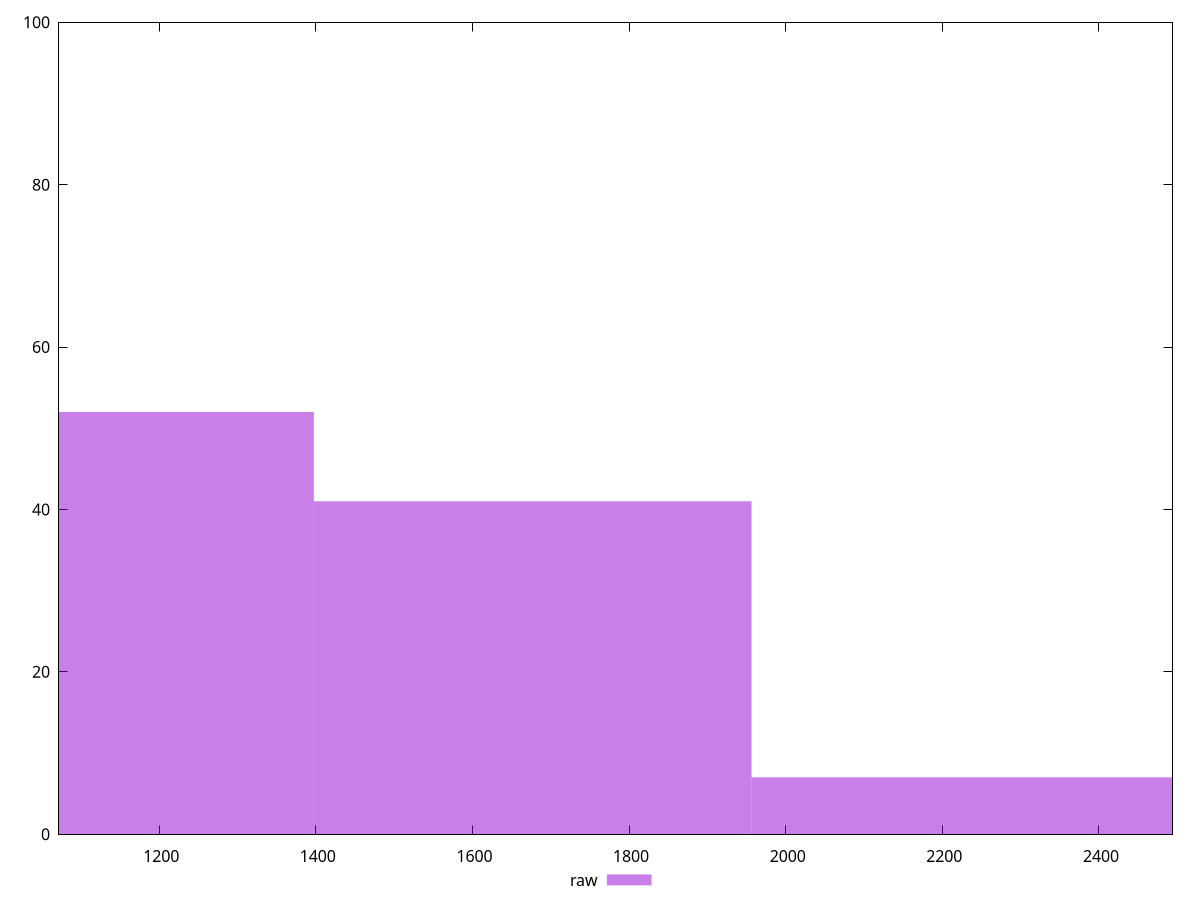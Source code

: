 reset

$raw <<EOF
2235.8756554062197 7
1676.9067415546647 41
1117.9378277031099 52
EOF

set key outside below
set boxwidth 558.9689138515549
set xrange [1072:2494]
set yrange [0:100]
set trange [0:100]
set style fill transparent solid 0.5 noborder
set terminal svg size 640, 490 enhanced background rgb 'white'
set output "report_00013_2021-02-09T12-04-24.940Z/render-blocking-resources/samples/pages+cached/raw/histogram.svg"

plot $raw title "raw" with boxes

reset
